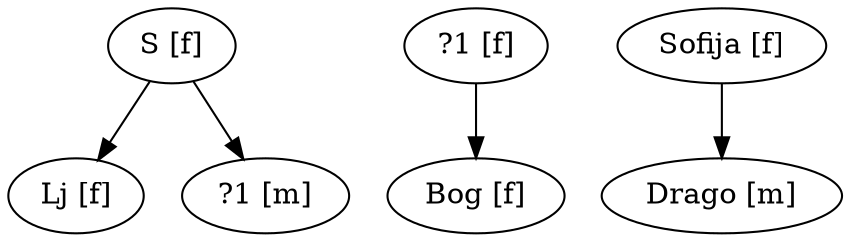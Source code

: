 digraph FamilyTree
{
  "S [f]" -> "Lj [f]";
  "S [f]" -> "?1 [m]";
  "Lj [f]";
  "?1 [f]" -> "Bog [f]";
  "Bog [f]";
  "Drago [m]";
  "Sofija [f]" -> "Drago [m]";
}